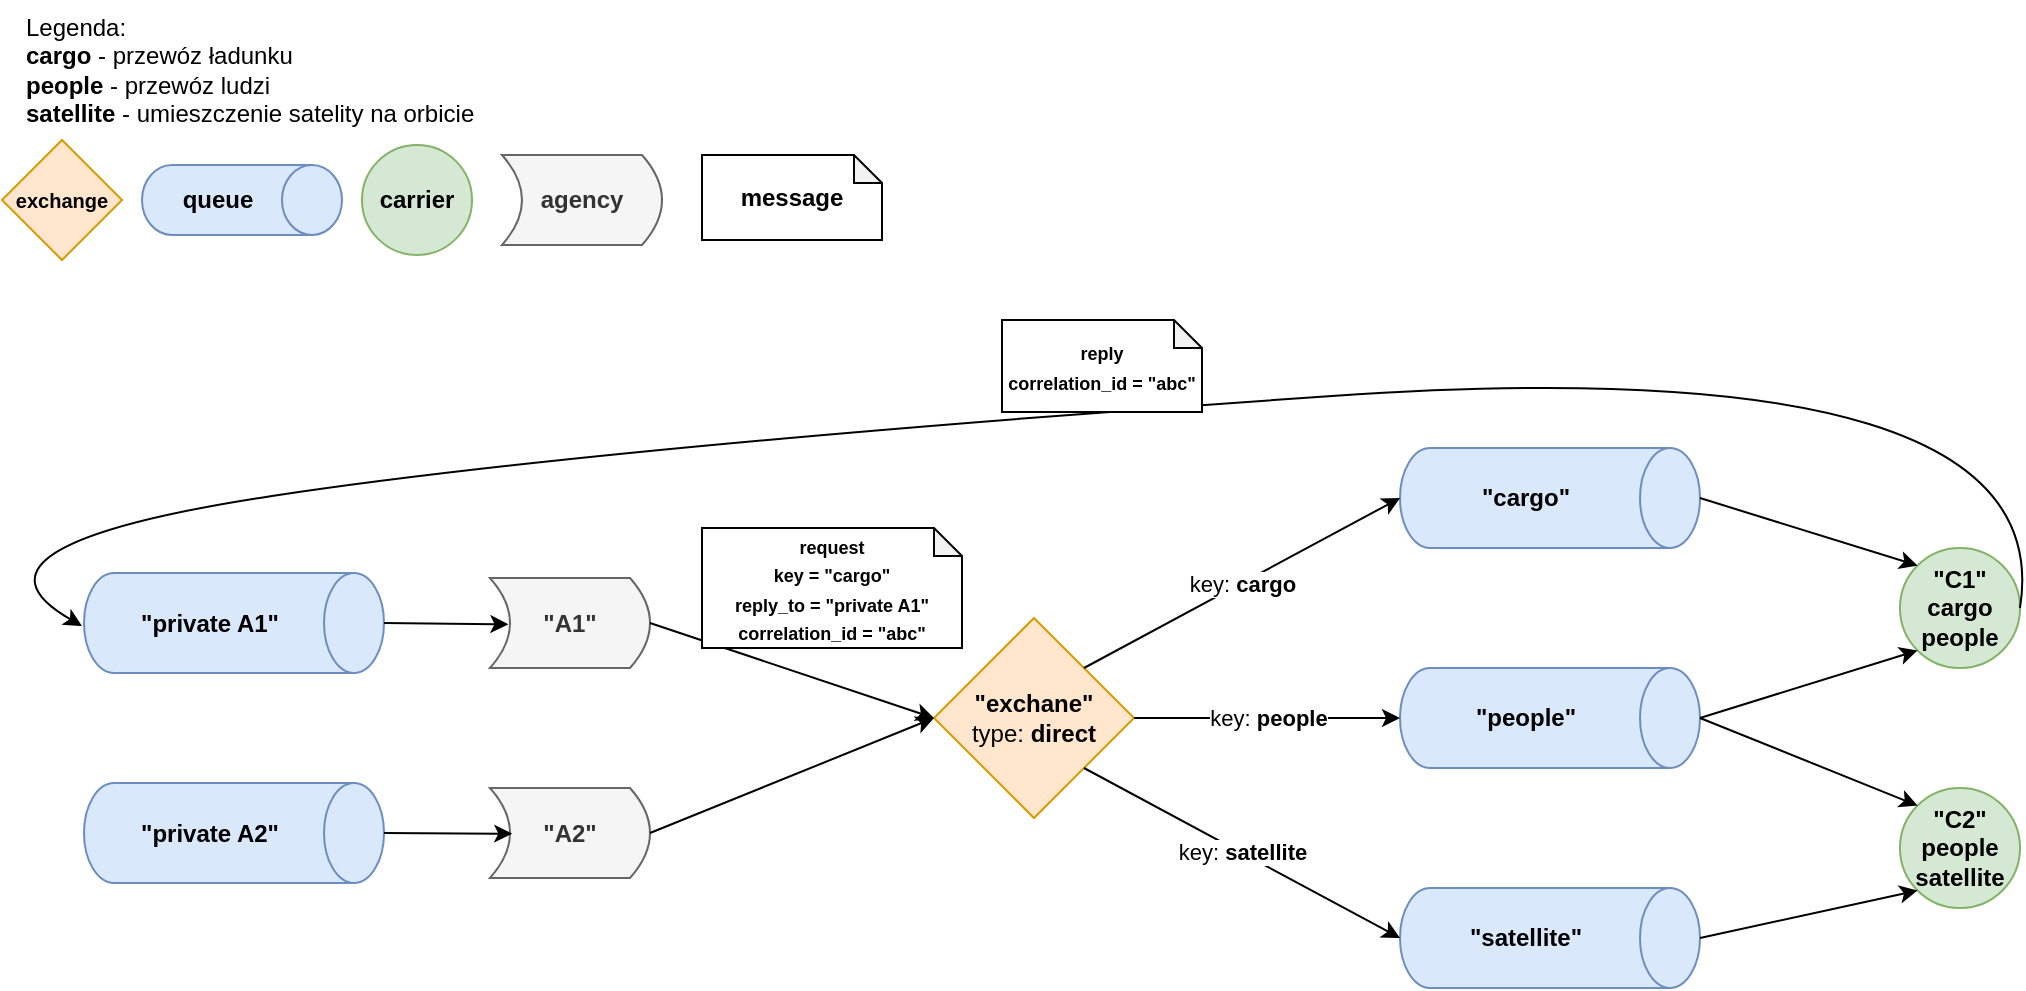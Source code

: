 <mxfile version="21.3.5" type="device">
  <diagram name="Page-1" id="vwYIlGxL5LM8EC_dnNqC">
    <mxGraphModel dx="1105" dy="592" grid="1" gridSize="10" guides="1" tooltips="1" connect="1" arrows="1" fold="1" page="1" pageScale="1" pageWidth="850" pageHeight="1100" math="0" shadow="0">
      <root>
        <mxCell id="0" />
        <mxCell id="1" parent="0" />
        <mxCell id="XXhTlq6YcdoUQPVf6FSQ-12" style="edgeStyle=orthogonalEdgeStyle;orthogonalLoop=1;jettySize=auto;html=1;exitX=1;exitY=0;exitDx=0;exitDy=0;entryX=0.5;entryY=1;entryDx=0;entryDy=0;entryPerimeter=0;strokeColor=none;rounded=0;" parent="1" source="XXhTlq6YcdoUQPVf6FSQ-1" target="XXhTlq6YcdoUQPVf6FSQ-5" edge="1">
          <mxGeometry relative="1" as="geometry" />
        </mxCell>
        <mxCell id="XXhTlq6YcdoUQPVf6FSQ-1" value="&lt;b&gt;&quot;exchane&quot;&lt;/b&gt;&lt;br&gt;type: &lt;b style=&quot;&quot;&gt;direct&lt;/b&gt;" style="rhombus;whiteSpace=wrap;html=1;fillColor=#ffe6cc;strokeColor=#d79b00;" parent="1" vertex="1">
          <mxGeometry x="466" y="319" width="100" height="100" as="geometry" />
        </mxCell>
        <mxCell id="XXhTlq6YcdoUQPVf6FSQ-5" value="&lt;b&gt;&quot;cargo&quot;&lt;/b&gt;" style="shape=cylinder3;whiteSpace=wrap;html=1;boundedLbl=1;backgroundOutline=1;size=15;direction=south;fillColor=#dae8fc;strokeColor=#6c8ebf;" parent="1" vertex="1">
          <mxGeometry x="699" y="234" width="150" height="50" as="geometry" />
        </mxCell>
        <mxCell id="XXhTlq6YcdoUQPVf6FSQ-6" value="Legenda:&lt;br&gt;&lt;b&gt;cargo&lt;/b&gt; -&amp;nbsp;przewóz ładunku&lt;br&gt;&lt;b&gt;people&lt;/b&gt; - przewóz ludzi&lt;br&gt;&lt;b&gt;satellite&lt;/b&gt; -&amp;nbsp;umieszczenie satelity na orbicie&lt;br&gt;&amp;nbsp;" style="text;whiteSpace=wrap;html=1;" parent="1" vertex="1">
          <mxGeometry x="10" y="10" width="260" height="110" as="geometry" />
        </mxCell>
        <mxCell id="XXhTlq6YcdoUQPVf6FSQ-8" value="&lt;b style=&quot;&quot;&gt;&lt;font style=&quot;font-size: 10px;&quot;&gt;exchange&lt;/font&gt;&lt;/b&gt;" style="rhombus;whiteSpace=wrap;html=1;fillColor=#ffe6cc;strokeColor=#d79b00;" parent="1" vertex="1">
          <mxGeometry y="80" width="60" height="60" as="geometry" />
        </mxCell>
        <mxCell id="XXhTlq6YcdoUQPVf6FSQ-9" value="&lt;b&gt;queue&lt;/b&gt;" style="shape=cylinder3;whiteSpace=wrap;html=1;boundedLbl=1;backgroundOutline=1;size=15;direction=south;fillColor=#dae8fc;strokeColor=#6c8ebf;" parent="1" vertex="1">
          <mxGeometry x="70" y="92.5" width="100" height="35" as="geometry" />
        </mxCell>
        <mxCell id="XXhTlq6YcdoUQPVf6FSQ-10" value="&lt;b&gt;&quot;people&quot;&lt;/b&gt;" style="shape=cylinder3;whiteSpace=wrap;html=1;boundedLbl=1;backgroundOutline=1;size=15;direction=south;fillColor=#dae8fc;strokeColor=#6c8ebf;" parent="1" vertex="1">
          <mxGeometry x="699" y="344" width="150" height="50" as="geometry" />
        </mxCell>
        <mxCell id="XXhTlq6YcdoUQPVf6FSQ-11" value="&lt;b&gt;&quot;satellite&quot;&lt;/b&gt;" style="shape=cylinder3;whiteSpace=wrap;html=1;boundedLbl=1;backgroundOutline=1;size=15;direction=south;fillColor=#dae8fc;strokeColor=#6c8ebf;" parent="1" vertex="1">
          <mxGeometry x="699" y="454" width="150" height="50" as="geometry" />
        </mxCell>
        <mxCell id="XXhTlq6YcdoUQPVf6FSQ-13" value="key:&lt;b&gt; cargo&lt;/b&gt;" style="endArrow=classic;html=1;rounded=0;exitX=1;exitY=0;exitDx=0;exitDy=0;entryX=0.5;entryY=1;entryDx=0;entryDy=0;entryPerimeter=0;" parent="1" source="XXhTlq6YcdoUQPVf6FSQ-1" target="XXhTlq6YcdoUQPVf6FSQ-5" edge="1">
          <mxGeometry width="50" height="50" relative="1" as="geometry">
            <mxPoint x="539" y="354" as="sourcePoint" />
            <mxPoint x="589" y="304" as="targetPoint" />
          </mxGeometry>
        </mxCell>
        <mxCell id="XXhTlq6YcdoUQPVf6FSQ-15" value="key: &lt;b&gt;people&lt;/b&gt;" style="endArrow=classic;html=1;rounded=0;exitX=1;exitY=0.5;exitDx=0;exitDy=0;entryX=0.5;entryY=1;entryDx=0;entryDy=0;entryPerimeter=0;" parent="1" source="XXhTlq6YcdoUQPVf6FSQ-1" target="XXhTlq6YcdoUQPVf6FSQ-10" edge="1">
          <mxGeometry width="50" height="50" relative="1" as="geometry">
            <mxPoint x="539" y="344" as="sourcePoint" />
            <mxPoint x="589" y="294" as="targetPoint" />
          </mxGeometry>
        </mxCell>
        <mxCell id="XXhTlq6YcdoUQPVf6FSQ-16" value="key: &lt;b&gt;satellite&lt;/b&gt;" style="endArrow=classic;html=1;rounded=0;exitX=1;exitY=1;exitDx=0;exitDy=0;entryX=0.5;entryY=1;entryDx=0;entryDy=0;entryPerimeter=0;" parent="1" source="XXhTlq6YcdoUQPVf6FSQ-1" target="XXhTlq6YcdoUQPVf6FSQ-11" edge="1">
          <mxGeometry width="50" height="50" relative="1" as="geometry">
            <mxPoint x="529" y="434" as="sourcePoint" />
            <mxPoint x="579" y="384" as="targetPoint" />
          </mxGeometry>
        </mxCell>
        <mxCell id="XXhTlq6YcdoUQPVf6FSQ-24" value="&lt;b&gt;&quot;C1&quot;&lt;/b&gt;&lt;br&gt;&lt;b&gt;cargo&lt;/b&gt;&lt;br&gt;&lt;b&gt;people&lt;/b&gt;" style="ellipse;whiteSpace=wrap;html=1;aspect=fixed;fillColor=#d5e8d4;strokeColor=#82b366;" parent="1" vertex="1">
          <mxGeometry x="949" y="284" width="60" height="60" as="geometry" />
        </mxCell>
        <mxCell id="XXhTlq6YcdoUQPVf6FSQ-25" value="&lt;b&gt;carrier&lt;/b&gt;" style="ellipse;whiteSpace=wrap;html=1;aspect=fixed;fillColor=#d5e8d4;strokeColor=#82b366;" parent="1" vertex="1">
          <mxGeometry x="180" y="82.5" width="55" height="55" as="geometry" />
        </mxCell>
        <mxCell id="XXhTlq6YcdoUQPVf6FSQ-26" value="&lt;b&gt;&quot;C2&quot;&lt;/b&gt;&lt;br&gt;&lt;b&gt;people&lt;br&gt;satellite&lt;br&gt;&lt;/b&gt;" style="ellipse;whiteSpace=wrap;html=1;aspect=fixed;fillColor=#d5e8d4;strokeColor=#82b366;" parent="1" vertex="1">
          <mxGeometry x="949" y="404" width="60" height="60" as="geometry" />
        </mxCell>
        <mxCell id="XXhTlq6YcdoUQPVf6FSQ-27" value="" style="endArrow=classic;html=1;rounded=0;exitX=0.5;exitY=0;exitDx=0;exitDy=0;exitPerimeter=0;entryX=0;entryY=0;entryDx=0;entryDy=0;" parent="1" source="XXhTlq6YcdoUQPVf6FSQ-5" target="XXhTlq6YcdoUQPVf6FSQ-24" edge="1">
          <mxGeometry width="50" height="50" relative="1" as="geometry">
            <mxPoint x="879" y="364" as="sourcePoint" />
            <mxPoint x="919" y="294" as="targetPoint" />
          </mxGeometry>
        </mxCell>
        <mxCell id="XXhTlq6YcdoUQPVf6FSQ-28" value="" style="endArrow=classic;html=1;rounded=0;exitX=0.5;exitY=0;exitDx=0;exitDy=0;exitPerimeter=0;entryX=0;entryY=1;entryDx=0;entryDy=0;" parent="1" source="XXhTlq6YcdoUQPVf6FSQ-10" target="XXhTlq6YcdoUQPVf6FSQ-24" edge="1">
          <mxGeometry width="50" height="50" relative="1" as="geometry">
            <mxPoint x="869" y="354" as="sourcePoint" />
            <mxPoint x="919" y="304" as="targetPoint" />
          </mxGeometry>
        </mxCell>
        <mxCell id="XXhTlq6YcdoUQPVf6FSQ-29" value="" style="endArrow=classic;html=1;rounded=0;exitX=0.5;exitY=0;exitDx=0;exitDy=0;exitPerimeter=0;entryX=0;entryY=0;entryDx=0;entryDy=0;" parent="1" source="XXhTlq6YcdoUQPVf6FSQ-10" target="XXhTlq6YcdoUQPVf6FSQ-26" edge="1">
          <mxGeometry width="50" height="50" relative="1" as="geometry">
            <mxPoint x="839" y="404" as="sourcePoint" />
            <mxPoint x="909" y="414" as="targetPoint" />
          </mxGeometry>
        </mxCell>
        <mxCell id="XXhTlq6YcdoUQPVf6FSQ-30" value="" style="endArrow=classic;html=1;rounded=0;exitX=0.5;exitY=0;exitDx=0;exitDy=0;exitPerimeter=0;entryX=0;entryY=1;entryDx=0;entryDy=0;" parent="1" source="XXhTlq6YcdoUQPVf6FSQ-11" target="XXhTlq6YcdoUQPVf6FSQ-26" edge="1">
          <mxGeometry width="50" height="50" relative="1" as="geometry">
            <mxPoint x="839" y="404" as="sourcePoint" />
            <mxPoint x="889" y="354" as="targetPoint" />
          </mxGeometry>
        </mxCell>
        <mxCell id="XXhTlq6YcdoUQPVf6FSQ-33" value="&lt;b&gt;&quot;A1&quot;&lt;/b&gt;" style="shape=dataStorage;whiteSpace=wrap;html=1;fixedSize=1;direction=west;fillColor=#f5f5f5;fontColor=#333333;strokeColor=#666666;size=10;" parent="1" vertex="1">
          <mxGeometry x="244" y="299" width="80" height="45" as="geometry" />
        </mxCell>
        <mxCell id="XXhTlq6YcdoUQPVf6FSQ-34" value="&lt;b&gt;agency&lt;/b&gt;" style="shape=dataStorage;whiteSpace=wrap;html=1;fixedSize=1;direction=west;fillColor=#f5f5f5;fontColor=#333333;strokeColor=#666666;size=10;" parent="1" vertex="1">
          <mxGeometry x="250" y="87.5" width="80" height="45" as="geometry" />
        </mxCell>
        <mxCell id="XXhTlq6YcdoUQPVf6FSQ-35" value="" style="endArrow=classic;html=1;rounded=0;exitX=0;exitY=0.5;exitDx=0;exitDy=0;entryX=0;entryY=0.5;entryDx=0;entryDy=0;" parent="1" source="XXhTlq6YcdoUQPVf6FSQ-33" target="XXhTlq6YcdoUQPVf6FSQ-1" edge="1">
          <mxGeometry width="50" height="50" relative="1" as="geometry">
            <mxPoint x="564" y="354" as="sourcePoint" />
            <mxPoint x="614" y="304" as="targetPoint" />
          </mxGeometry>
        </mxCell>
        <mxCell id="XXhTlq6YcdoUQPVf6FSQ-36" value="&lt;b&gt;&quot;A2&quot;&lt;/b&gt;" style="shape=dataStorage;whiteSpace=wrap;html=1;fixedSize=1;direction=west;fillColor=#f5f5f5;fontColor=#333333;strokeColor=#666666;size=10;" parent="1" vertex="1">
          <mxGeometry x="244" y="404" width="80" height="45" as="geometry" />
        </mxCell>
        <mxCell id="XXhTlq6YcdoUQPVf6FSQ-37" value="" style="endArrow=classic;html=1;rounded=0;exitX=0;exitY=0.5;exitDx=0;exitDy=0;entryX=0;entryY=0.5;entryDx=0;entryDy=0;" parent="1" source="XXhTlq6YcdoUQPVf6FSQ-36" target="XXhTlq6YcdoUQPVf6FSQ-1" edge="1">
          <mxGeometry width="50" height="50" relative="1" as="geometry">
            <mxPoint x="534" y="344" as="sourcePoint" />
            <mxPoint x="584" y="294" as="targetPoint" />
          </mxGeometry>
        </mxCell>
        <mxCell id="hvIaQHSHaKyK2tn04WBY-1" value="&lt;b&gt;&quot;private A1&quot;&lt;/b&gt;" style="shape=cylinder3;whiteSpace=wrap;html=1;boundedLbl=1;backgroundOutline=1;size=15;direction=south;fillColor=#dae8fc;strokeColor=#6c8ebf;" vertex="1" parent="1">
          <mxGeometry x="41" y="296.5" width="150" height="50" as="geometry" />
        </mxCell>
        <mxCell id="hvIaQHSHaKyK2tn04WBY-2" value="&lt;b&gt;&quot;private A2&quot;&lt;/b&gt;" style="shape=cylinder3;whiteSpace=wrap;html=1;boundedLbl=1;backgroundOutline=1;size=15;direction=south;fillColor=#dae8fc;strokeColor=#6c8ebf;" vertex="1" parent="1">
          <mxGeometry x="41" y="401.5" width="150" height="50" as="geometry" />
        </mxCell>
        <mxCell id="hvIaQHSHaKyK2tn04WBY-3" value="" style="endArrow=classic;html=1;rounded=0;exitX=0.5;exitY=0;exitDx=0;exitDy=0;exitPerimeter=0;entryX=0.885;entryY=0.486;entryDx=0;entryDy=0;entryPerimeter=0;" edge="1" parent="1" source="hvIaQHSHaKyK2tn04WBY-1" target="XXhTlq6YcdoUQPVf6FSQ-33">
          <mxGeometry width="50" height="50" relative="1" as="geometry">
            <mxPoint x="360" y="374" as="sourcePoint" />
            <mxPoint x="250" y="322" as="targetPoint" />
          </mxGeometry>
        </mxCell>
        <mxCell id="hvIaQHSHaKyK2tn04WBY-4" value="" style="endArrow=classic;html=1;rounded=0;exitX=0.5;exitY=0;exitDx=0;exitDy=0;exitPerimeter=0;entryX=0.861;entryY=0.492;entryDx=0;entryDy=0;entryPerimeter=0;" edge="1" parent="1" source="hvIaQHSHaKyK2tn04WBY-2" target="XXhTlq6YcdoUQPVf6FSQ-36">
          <mxGeometry width="50" height="50" relative="1" as="geometry">
            <mxPoint x="210" y="394" as="sourcePoint" />
            <mxPoint x="283" y="394" as="targetPoint" />
          </mxGeometry>
        </mxCell>
        <mxCell id="hvIaQHSHaKyK2tn04WBY-7" value="" style="curved=1;endArrow=classic;html=1;rounded=0;exitX=1;exitY=0.5;exitDx=0;exitDy=0;" edge="1" parent="1" source="XXhTlq6YcdoUQPVf6FSQ-24">
          <mxGeometry width="50" height="50" relative="1" as="geometry">
            <mxPoint x="490" y="373" as="sourcePoint" />
            <mxPoint x="40" y="323" as="targetPoint" />
            <Array as="points">
              <mxPoint x="1030" y="183" />
              <mxPoint x="300" y="233" />
              <mxPoint x="-30" y="283" />
            </Array>
          </mxGeometry>
        </mxCell>
        <mxCell id="hvIaQHSHaKyK2tn04WBY-8" value="&lt;b style=&quot;font-size: 9px;&quot;&gt;request&lt;br&gt;key = &quot;cargo&quot;&lt;br&gt;reply_to = &quot;private A1&quot;&lt;br&gt;correlation_id = &quot;abc&quot;&lt;br&gt;&lt;/b&gt;" style="shape=note;whiteSpace=wrap;html=1;backgroundOutline=1;darkOpacity=0.05;size=14;" vertex="1" parent="1">
          <mxGeometry x="350" y="274" width="130" height="60" as="geometry" />
        </mxCell>
        <mxCell id="hvIaQHSHaKyK2tn04WBY-9" value="&lt;b&gt;message&lt;/b&gt;" style="shape=note;whiteSpace=wrap;html=1;backgroundOutline=1;darkOpacity=0.05;size=14;" vertex="1" parent="1">
          <mxGeometry x="350" y="87.5" width="90" height="42.5" as="geometry" />
        </mxCell>
        <mxCell id="hvIaQHSHaKyK2tn04WBY-10" value="&lt;b style=&quot;font-size: 9px;&quot;&gt;reply&lt;br&gt;correlation_id = &quot;abc&quot;&lt;br&gt;&lt;/b&gt;" style="shape=note;whiteSpace=wrap;html=1;backgroundOutline=1;darkOpacity=0.05;size=14;" vertex="1" parent="1">
          <mxGeometry x="500" y="170" width="100" height="46" as="geometry" />
        </mxCell>
      </root>
    </mxGraphModel>
  </diagram>
</mxfile>
